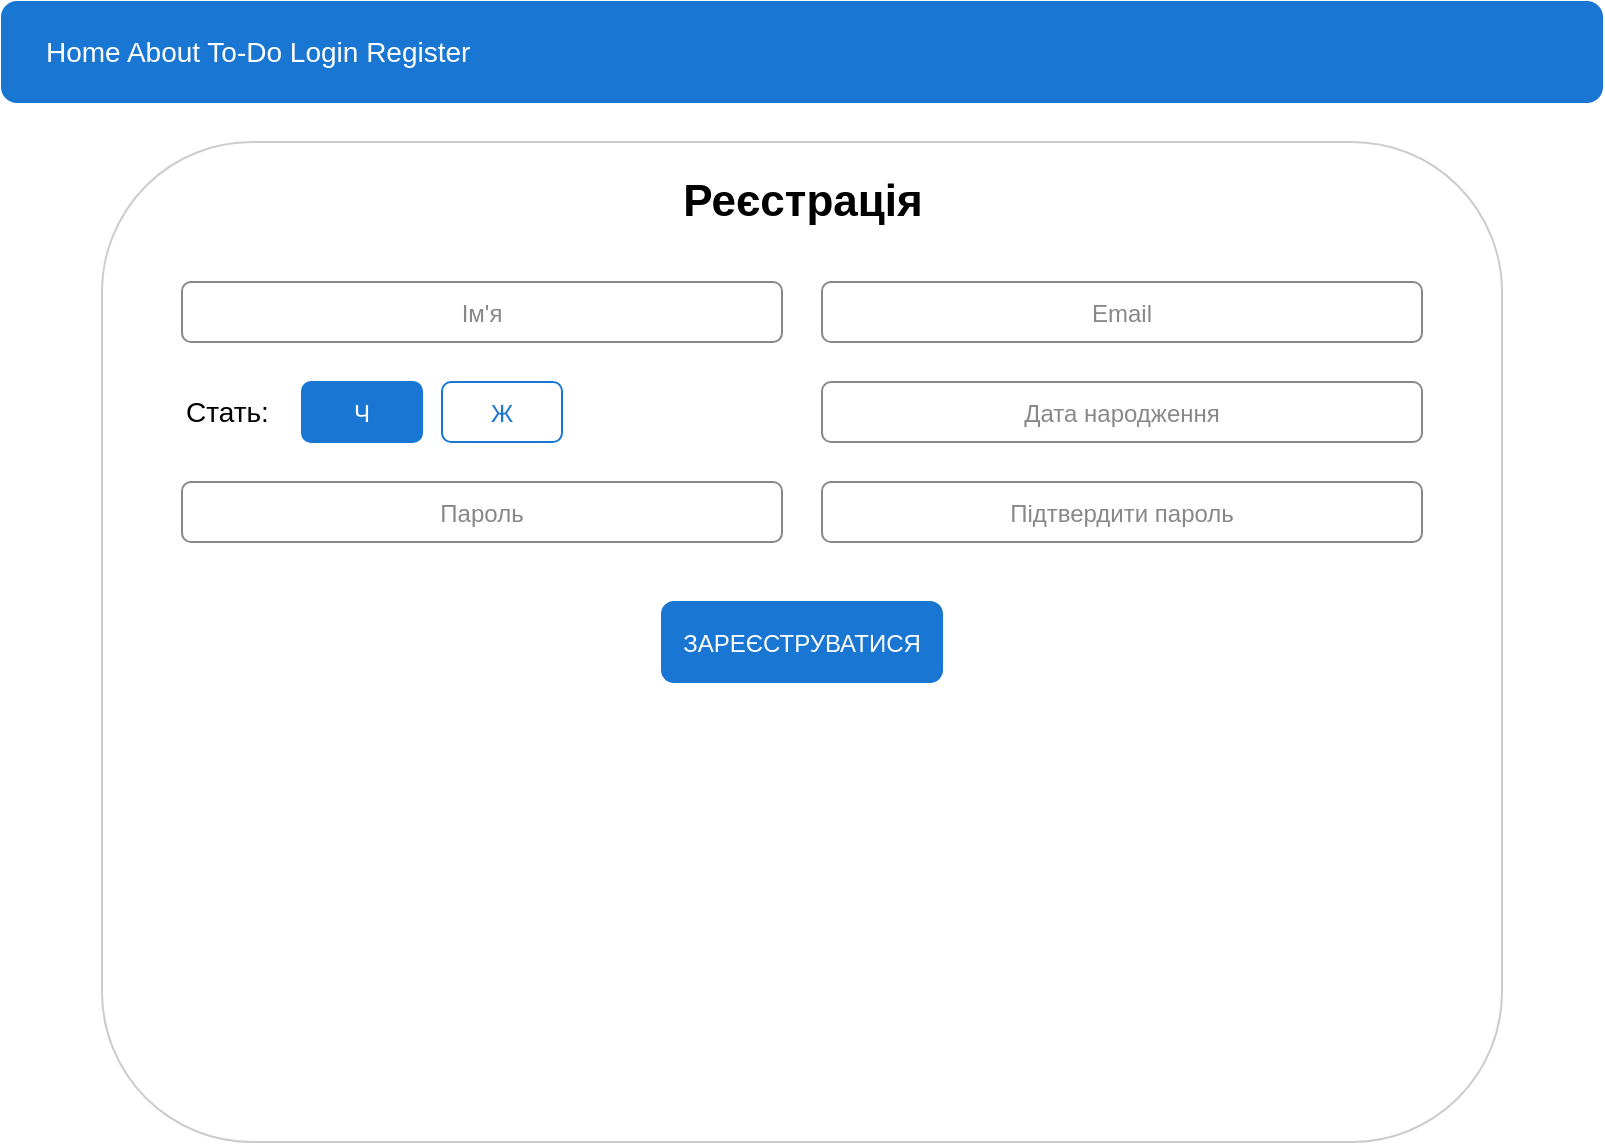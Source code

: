 <mxfile version="27.1.6">
  <diagram id="register" name="RegisterPage">
    <mxGraphModel dx="1042" dy="527" grid="1" gridSize="10" guides="1" tooltips="1" connect="1" arrows="1" fold="1" page="1" pageScale="1" pageWidth="827" pageHeight="1169" math="0" shadow="0">
      <root>
        <mxCell id="0" />
        <mxCell id="1" parent="0" />
        <mxCell id="2" value="" style="rounded=1;fillColor=#1976d2;strokeColor=#1976d2;" parent="1" vertex="1">
          <mxGeometry x="14" width="800" height="50" as="geometry" />
        </mxCell>
        <mxCell id="3" value="Home   About   To-Do   Login   Register" style="text;html=1;align=left;verticalAlign=middle;fontSize=14;fontColor=#ffffff;" parent="1" vertex="1">
          <mxGeometry x="34" width="760" height="50" as="geometry" />
        </mxCell>
        <mxCell id="4" value="" style="rounded=1;fillColor=#ffffff;strokeColor=#cccccc;" parent="1" vertex="1">
          <mxGeometry x="64" y="70" width="700" height="500" as="geometry" />
        </mxCell>
        <mxCell id="5" value="Реєстрація" style="text;html=1;align=center;verticalAlign=middle;fontSize=22;fontColor=#000000;fontStyle=1;" parent="1" vertex="1">
          <mxGeometry x="14" y="80" width="800" height="40" as="geometry" />
        </mxCell>
        <mxCell id="6" value="Ім&#39;я" style="rounded=1;fillColor=#ffffff;strokeColor=#888888;fontColor=#888888;" parent="1" vertex="1">
          <mxGeometry x="104" y="140" width="300" height="30" as="geometry" />
        </mxCell>
        <mxCell id="7" value="Email" style="rounded=1;fillColor=#ffffff;strokeColor=#888888;fontColor=#888888;" parent="1" vertex="1">
          <mxGeometry x="424" y="140" width="300" height="30" as="geometry" />
        </mxCell>
        <mxCell id="8" value="Стать:" style="text;html=1;align=left;verticalAlign=middle;fontSize=14;fontColor=#000000;" parent="1" vertex="1">
          <mxGeometry x="104" y="190" width="50" height="30" as="geometry" />
        </mxCell>
        <mxCell id="9" value="Ч" style="rounded=1;fillColor=#1976d2;strokeColor=#1976d2;fontColor=#ffffff;" parent="1" vertex="1">
          <mxGeometry x="164" y="190" width="60" height="30" as="geometry" />
        </mxCell>
        <mxCell id="10" value="Ж" style="rounded=1;fillColor=#ffffff;strokeColor=#1976d2;fontColor=#1976d2;" parent="1" vertex="1">
          <mxGeometry x="234" y="190" width="60" height="30" as="geometry" />
        </mxCell>
        <mxCell id="11" value="Дата народження" style="rounded=1;fillColor=#ffffff;strokeColor=#888888;fontColor=#888888;" parent="1" vertex="1">
          <mxGeometry x="424" y="190" width="300" height="30" as="geometry" />
        </mxCell>
        <mxCell id="12" value="Пароль" style="rounded=1;fillColor=#ffffff;strokeColor=#888888;fontColor=#888888;" parent="1" vertex="1">
          <mxGeometry x="104" y="240" width="300" height="30" as="geometry" />
        </mxCell>
        <mxCell id="13" value="Підтвердити пароль" style="rounded=1;fillColor=#ffffff;strokeColor=#888888;fontColor=#888888;" parent="1" vertex="1">
          <mxGeometry x="424" y="240" width="300" height="30" as="geometry" />
        </mxCell>
        <mxCell id="14" value="ЗАРЕЄСТРУВАТИСЯ" style="rounded=1;fillColor=#1976d2;strokeColor=#1976d2;fontColor=#ffffff;" parent="1" vertex="1">
          <mxGeometry x="344" y="300" width="140" height="40" as="geometry" />
        </mxCell>
      </root>
    </mxGraphModel>
  </diagram>
</mxfile>
